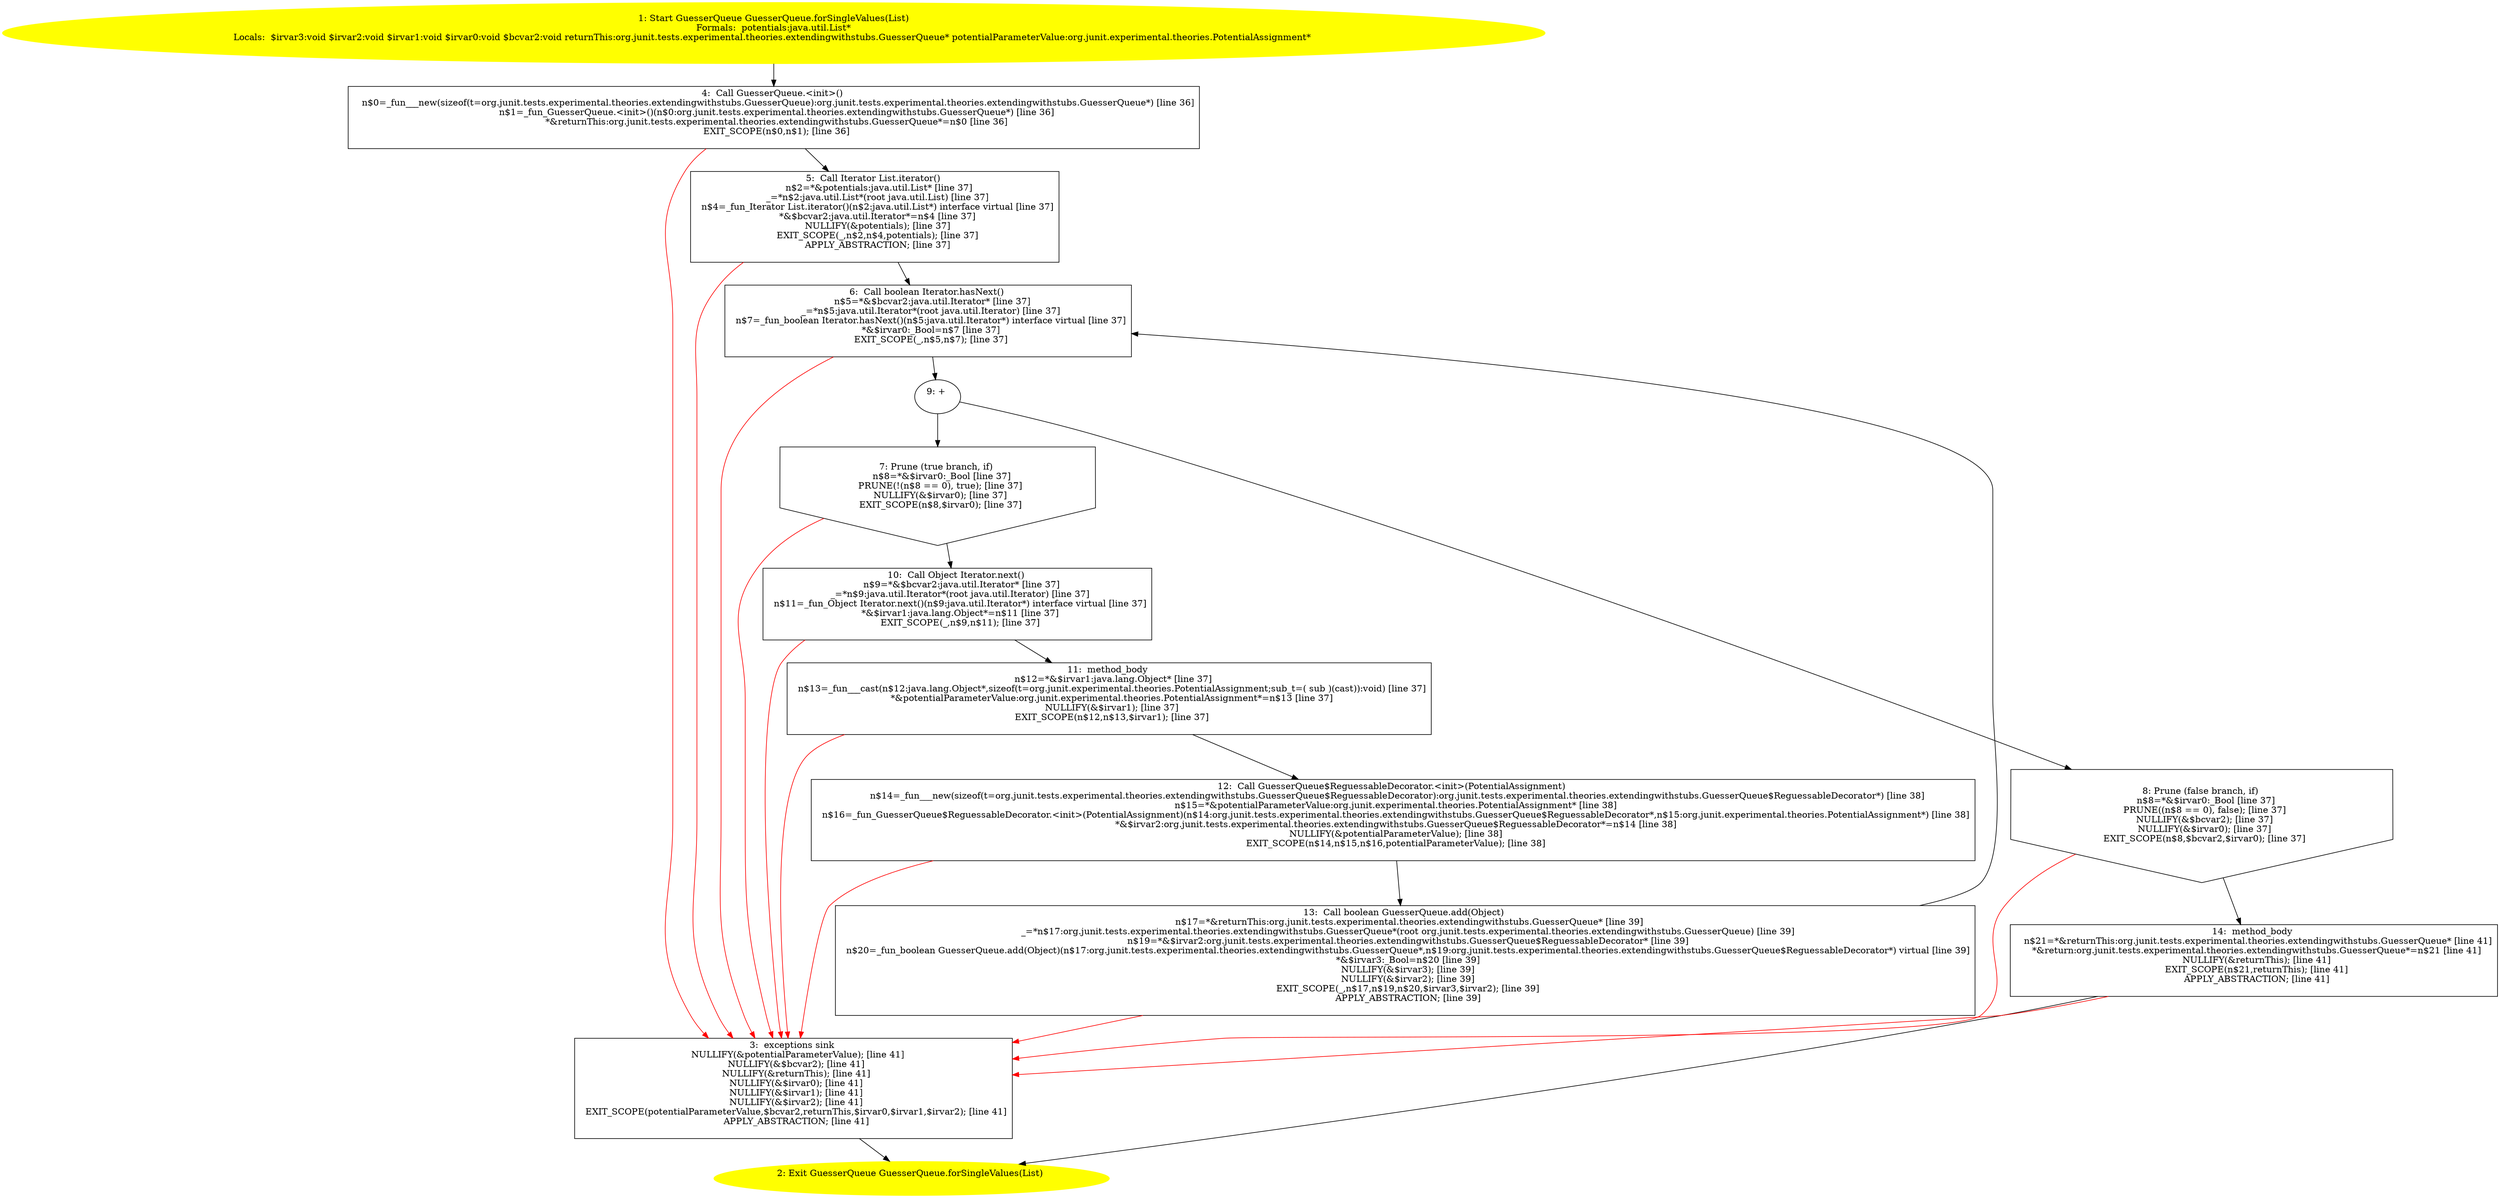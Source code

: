 /* @generated */
digraph cfg {
"org.junit.tests.experimental.theories.extendingwithstubs.GuesserQueue.forSingleValues(java.util.List.ab37975bd866b9421b56b6ad4c91cfb6_1" [label="1: Start GuesserQueue GuesserQueue.forSingleValues(List)\nFormals:  potentials:java.util.List*\nLocals:  $irvar3:void $irvar2:void $irvar1:void $irvar0:void $bcvar2:void returnThis:org.junit.tests.experimental.theories.extendingwithstubs.GuesserQueue* potentialParameterValue:org.junit.experimental.theories.PotentialAssignment* \n  " color=yellow style=filled]
	

	 "org.junit.tests.experimental.theories.extendingwithstubs.GuesserQueue.forSingleValues(java.util.List.ab37975bd866b9421b56b6ad4c91cfb6_1" -> "org.junit.tests.experimental.theories.extendingwithstubs.GuesserQueue.forSingleValues(java.util.List.ab37975bd866b9421b56b6ad4c91cfb6_4" ;
"org.junit.tests.experimental.theories.extendingwithstubs.GuesserQueue.forSingleValues(java.util.List.ab37975bd866b9421b56b6ad4c91cfb6_2" [label="2: Exit GuesserQueue GuesserQueue.forSingleValues(List) \n  " color=yellow style=filled]
	

"org.junit.tests.experimental.theories.extendingwithstubs.GuesserQueue.forSingleValues(java.util.List.ab37975bd866b9421b56b6ad4c91cfb6_3" [label="3:  exceptions sink \n   NULLIFY(&potentialParameterValue); [line 41]\n  NULLIFY(&$bcvar2); [line 41]\n  NULLIFY(&returnThis); [line 41]\n  NULLIFY(&$irvar0); [line 41]\n  NULLIFY(&$irvar1); [line 41]\n  NULLIFY(&$irvar2); [line 41]\n  EXIT_SCOPE(potentialParameterValue,$bcvar2,returnThis,$irvar0,$irvar1,$irvar2); [line 41]\n  APPLY_ABSTRACTION; [line 41]\n " shape="box"]
	

	 "org.junit.tests.experimental.theories.extendingwithstubs.GuesserQueue.forSingleValues(java.util.List.ab37975bd866b9421b56b6ad4c91cfb6_3" -> "org.junit.tests.experimental.theories.extendingwithstubs.GuesserQueue.forSingleValues(java.util.List.ab37975bd866b9421b56b6ad4c91cfb6_2" ;
"org.junit.tests.experimental.theories.extendingwithstubs.GuesserQueue.forSingleValues(java.util.List.ab37975bd866b9421b56b6ad4c91cfb6_4" [label="4:  Call GuesserQueue.<init>() \n   n$0=_fun___new(sizeof(t=org.junit.tests.experimental.theories.extendingwithstubs.GuesserQueue):org.junit.tests.experimental.theories.extendingwithstubs.GuesserQueue*) [line 36]\n  n$1=_fun_GuesserQueue.<init>()(n$0:org.junit.tests.experimental.theories.extendingwithstubs.GuesserQueue*) [line 36]\n  *&returnThis:org.junit.tests.experimental.theories.extendingwithstubs.GuesserQueue*=n$0 [line 36]\n  EXIT_SCOPE(n$0,n$1); [line 36]\n " shape="box"]
	

	 "org.junit.tests.experimental.theories.extendingwithstubs.GuesserQueue.forSingleValues(java.util.List.ab37975bd866b9421b56b6ad4c91cfb6_4" -> "org.junit.tests.experimental.theories.extendingwithstubs.GuesserQueue.forSingleValues(java.util.List.ab37975bd866b9421b56b6ad4c91cfb6_5" ;
	 "org.junit.tests.experimental.theories.extendingwithstubs.GuesserQueue.forSingleValues(java.util.List.ab37975bd866b9421b56b6ad4c91cfb6_4" -> "org.junit.tests.experimental.theories.extendingwithstubs.GuesserQueue.forSingleValues(java.util.List.ab37975bd866b9421b56b6ad4c91cfb6_3" [color="red" ];
"org.junit.tests.experimental.theories.extendingwithstubs.GuesserQueue.forSingleValues(java.util.List.ab37975bd866b9421b56b6ad4c91cfb6_5" [label="5:  Call Iterator List.iterator() \n   n$2=*&potentials:java.util.List* [line 37]\n  _=*n$2:java.util.List*(root java.util.List) [line 37]\n  n$4=_fun_Iterator List.iterator()(n$2:java.util.List*) interface virtual [line 37]\n  *&$bcvar2:java.util.Iterator*=n$4 [line 37]\n  NULLIFY(&potentials); [line 37]\n  EXIT_SCOPE(_,n$2,n$4,potentials); [line 37]\n  APPLY_ABSTRACTION; [line 37]\n " shape="box"]
	

	 "org.junit.tests.experimental.theories.extendingwithstubs.GuesserQueue.forSingleValues(java.util.List.ab37975bd866b9421b56b6ad4c91cfb6_5" -> "org.junit.tests.experimental.theories.extendingwithstubs.GuesserQueue.forSingleValues(java.util.List.ab37975bd866b9421b56b6ad4c91cfb6_6" ;
	 "org.junit.tests.experimental.theories.extendingwithstubs.GuesserQueue.forSingleValues(java.util.List.ab37975bd866b9421b56b6ad4c91cfb6_5" -> "org.junit.tests.experimental.theories.extendingwithstubs.GuesserQueue.forSingleValues(java.util.List.ab37975bd866b9421b56b6ad4c91cfb6_3" [color="red" ];
"org.junit.tests.experimental.theories.extendingwithstubs.GuesserQueue.forSingleValues(java.util.List.ab37975bd866b9421b56b6ad4c91cfb6_6" [label="6:  Call boolean Iterator.hasNext() \n   n$5=*&$bcvar2:java.util.Iterator* [line 37]\n  _=*n$5:java.util.Iterator*(root java.util.Iterator) [line 37]\n  n$7=_fun_boolean Iterator.hasNext()(n$5:java.util.Iterator*) interface virtual [line 37]\n  *&$irvar0:_Bool=n$7 [line 37]\n  EXIT_SCOPE(_,n$5,n$7); [line 37]\n " shape="box"]
	

	 "org.junit.tests.experimental.theories.extendingwithstubs.GuesserQueue.forSingleValues(java.util.List.ab37975bd866b9421b56b6ad4c91cfb6_6" -> "org.junit.tests.experimental.theories.extendingwithstubs.GuesserQueue.forSingleValues(java.util.List.ab37975bd866b9421b56b6ad4c91cfb6_9" ;
	 "org.junit.tests.experimental.theories.extendingwithstubs.GuesserQueue.forSingleValues(java.util.List.ab37975bd866b9421b56b6ad4c91cfb6_6" -> "org.junit.tests.experimental.theories.extendingwithstubs.GuesserQueue.forSingleValues(java.util.List.ab37975bd866b9421b56b6ad4c91cfb6_3" [color="red" ];
"org.junit.tests.experimental.theories.extendingwithstubs.GuesserQueue.forSingleValues(java.util.List.ab37975bd866b9421b56b6ad4c91cfb6_7" [label="7: Prune (true branch, if) \n   n$8=*&$irvar0:_Bool [line 37]\n  PRUNE(!(n$8 == 0), true); [line 37]\n  NULLIFY(&$irvar0); [line 37]\n  EXIT_SCOPE(n$8,$irvar0); [line 37]\n " shape="invhouse"]
	

	 "org.junit.tests.experimental.theories.extendingwithstubs.GuesserQueue.forSingleValues(java.util.List.ab37975bd866b9421b56b6ad4c91cfb6_7" -> "org.junit.tests.experimental.theories.extendingwithstubs.GuesserQueue.forSingleValues(java.util.List.ab37975bd866b9421b56b6ad4c91cfb6_10" ;
	 "org.junit.tests.experimental.theories.extendingwithstubs.GuesserQueue.forSingleValues(java.util.List.ab37975bd866b9421b56b6ad4c91cfb6_7" -> "org.junit.tests.experimental.theories.extendingwithstubs.GuesserQueue.forSingleValues(java.util.List.ab37975bd866b9421b56b6ad4c91cfb6_3" [color="red" ];
"org.junit.tests.experimental.theories.extendingwithstubs.GuesserQueue.forSingleValues(java.util.List.ab37975bd866b9421b56b6ad4c91cfb6_8" [label="8: Prune (false branch, if) \n   n$8=*&$irvar0:_Bool [line 37]\n  PRUNE((n$8 == 0), false); [line 37]\n  NULLIFY(&$bcvar2); [line 37]\n  NULLIFY(&$irvar0); [line 37]\n  EXIT_SCOPE(n$8,$bcvar2,$irvar0); [line 37]\n " shape="invhouse"]
	

	 "org.junit.tests.experimental.theories.extendingwithstubs.GuesserQueue.forSingleValues(java.util.List.ab37975bd866b9421b56b6ad4c91cfb6_8" -> "org.junit.tests.experimental.theories.extendingwithstubs.GuesserQueue.forSingleValues(java.util.List.ab37975bd866b9421b56b6ad4c91cfb6_14" ;
	 "org.junit.tests.experimental.theories.extendingwithstubs.GuesserQueue.forSingleValues(java.util.List.ab37975bd866b9421b56b6ad4c91cfb6_8" -> "org.junit.tests.experimental.theories.extendingwithstubs.GuesserQueue.forSingleValues(java.util.List.ab37975bd866b9421b56b6ad4c91cfb6_3" [color="red" ];
"org.junit.tests.experimental.theories.extendingwithstubs.GuesserQueue.forSingleValues(java.util.List.ab37975bd866b9421b56b6ad4c91cfb6_9" [label="9: + \n  " ]
	

	 "org.junit.tests.experimental.theories.extendingwithstubs.GuesserQueue.forSingleValues(java.util.List.ab37975bd866b9421b56b6ad4c91cfb6_9" -> "org.junit.tests.experimental.theories.extendingwithstubs.GuesserQueue.forSingleValues(java.util.List.ab37975bd866b9421b56b6ad4c91cfb6_7" ;
	 "org.junit.tests.experimental.theories.extendingwithstubs.GuesserQueue.forSingleValues(java.util.List.ab37975bd866b9421b56b6ad4c91cfb6_9" -> "org.junit.tests.experimental.theories.extendingwithstubs.GuesserQueue.forSingleValues(java.util.List.ab37975bd866b9421b56b6ad4c91cfb6_8" ;
"org.junit.tests.experimental.theories.extendingwithstubs.GuesserQueue.forSingleValues(java.util.List.ab37975bd866b9421b56b6ad4c91cfb6_10" [label="10:  Call Object Iterator.next() \n   n$9=*&$bcvar2:java.util.Iterator* [line 37]\n  _=*n$9:java.util.Iterator*(root java.util.Iterator) [line 37]\n  n$11=_fun_Object Iterator.next()(n$9:java.util.Iterator*) interface virtual [line 37]\n  *&$irvar1:java.lang.Object*=n$11 [line 37]\n  EXIT_SCOPE(_,n$9,n$11); [line 37]\n " shape="box"]
	

	 "org.junit.tests.experimental.theories.extendingwithstubs.GuesserQueue.forSingleValues(java.util.List.ab37975bd866b9421b56b6ad4c91cfb6_10" -> "org.junit.tests.experimental.theories.extendingwithstubs.GuesserQueue.forSingleValues(java.util.List.ab37975bd866b9421b56b6ad4c91cfb6_11" ;
	 "org.junit.tests.experimental.theories.extendingwithstubs.GuesserQueue.forSingleValues(java.util.List.ab37975bd866b9421b56b6ad4c91cfb6_10" -> "org.junit.tests.experimental.theories.extendingwithstubs.GuesserQueue.forSingleValues(java.util.List.ab37975bd866b9421b56b6ad4c91cfb6_3" [color="red" ];
"org.junit.tests.experimental.theories.extendingwithstubs.GuesserQueue.forSingleValues(java.util.List.ab37975bd866b9421b56b6ad4c91cfb6_11" [label="11:  method_body \n   n$12=*&$irvar1:java.lang.Object* [line 37]\n  n$13=_fun___cast(n$12:java.lang.Object*,sizeof(t=org.junit.experimental.theories.PotentialAssignment;sub_t=( sub )(cast)):void) [line 37]\n  *&potentialParameterValue:org.junit.experimental.theories.PotentialAssignment*=n$13 [line 37]\n  NULLIFY(&$irvar1); [line 37]\n  EXIT_SCOPE(n$12,n$13,$irvar1); [line 37]\n " shape="box"]
	

	 "org.junit.tests.experimental.theories.extendingwithstubs.GuesserQueue.forSingleValues(java.util.List.ab37975bd866b9421b56b6ad4c91cfb6_11" -> "org.junit.tests.experimental.theories.extendingwithstubs.GuesserQueue.forSingleValues(java.util.List.ab37975bd866b9421b56b6ad4c91cfb6_12" ;
	 "org.junit.tests.experimental.theories.extendingwithstubs.GuesserQueue.forSingleValues(java.util.List.ab37975bd866b9421b56b6ad4c91cfb6_11" -> "org.junit.tests.experimental.theories.extendingwithstubs.GuesserQueue.forSingleValues(java.util.List.ab37975bd866b9421b56b6ad4c91cfb6_3" [color="red" ];
"org.junit.tests.experimental.theories.extendingwithstubs.GuesserQueue.forSingleValues(java.util.List.ab37975bd866b9421b56b6ad4c91cfb6_12" [label="12:  Call GuesserQueue$ReguessableDecorator.<init>(PotentialAssignment) \n   n$14=_fun___new(sizeof(t=org.junit.tests.experimental.theories.extendingwithstubs.GuesserQueue$ReguessableDecorator):org.junit.tests.experimental.theories.extendingwithstubs.GuesserQueue$ReguessableDecorator*) [line 38]\n  n$15=*&potentialParameterValue:org.junit.experimental.theories.PotentialAssignment* [line 38]\n  n$16=_fun_GuesserQueue$ReguessableDecorator.<init>(PotentialAssignment)(n$14:org.junit.tests.experimental.theories.extendingwithstubs.GuesserQueue$ReguessableDecorator*,n$15:org.junit.experimental.theories.PotentialAssignment*) [line 38]\n  *&$irvar2:org.junit.tests.experimental.theories.extendingwithstubs.GuesserQueue$ReguessableDecorator*=n$14 [line 38]\n  NULLIFY(&potentialParameterValue); [line 38]\n  EXIT_SCOPE(n$14,n$15,n$16,potentialParameterValue); [line 38]\n " shape="box"]
	

	 "org.junit.tests.experimental.theories.extendingwithstubs.GuesserQueue.forSingleValues(java.util.List.ab37975bd866b9421b56b6ad4c91cfb6_12" -> "org.junit.tests.experimental.theories.extendingwithstubs.GuesserQueue.forSingleValues(java.util.List.ab37975bd866b9421b56b6ad4c91cfb6_13" ;
	 "org.junit.tests.experimental.theories.extendingwithstubs.GuesserQueue.forSingleValues(java.util.List.ab37975bd866b9421b56b6ad4c91cfb6_12" -> "org.junit.tests.experimental.theories.extendingwithstubs.GuesserQueue.forSingleValues(java.util.List.ab37975bd866b9421b56b6ad4c91cfb6_3" [color="red" ];
"org.junit.tests.experimental.theories.extendingwithstubs.GuesserQueue.forSingleValues(java.util.List.ab37975bd866b9421b56b6ad4c91cfb6_13" [label="13:  Call boolean GuesserQueue.add(Object) \n   n$17=*&returnThis:org.junit.tests.experimental.theories.extendingwithstubs.GuesserQueue* [line 39]\n  _=*n$17:org.junit.tests.experimental.theories.extendingwithstubs.GuesserQueue*(root org.junit.tests.experimental.theories.extendingwithstubs.GuesserQueue) [line 39]\n  n$19=*&$irvar2:org.junit.tests.experimental.theories.extendingwithstubs.GuesserQueue$ReguessableDecorator* [line 39]\n  n$20=_fun_boolean GuesserQueue.add(Object)(n$17:org.junit.tests.experimental.theories.extendingwithstubs.GuesserQueue*,n$19:org.junit.tests.experimental.theories.extendingwithstubs.GuesserQueue$ReguessableDecorator*) virtual [line 39]\n  *&$irvar3:_Bool=n$20 [line 39]\n  NULLIFY(&$irvar3); [line 39]\n  NULLIFY(&$irvar2); [line 39]\n  EXIT_SCOPE(_,n$17,n$19,n$20,$irvar3,$irvar2); [line 39]\n  APPLY_ABSTRACTION; [line 39]\n " shape="box"]
	

	 "org.junit.tests.experimental.theories.extendingwithstubs.GuesserQueue.forSingleValues(java.util.List.ab37975bd866b9421b56b6ad4c91cfb6_13" -> "org.junit.tests.experimental.theories.extendingwithstubs.GuesserQueue.forSingleValues(java.util.List.ab37975bd866b9421b56b6ad4c91cfb6_6" ;
	 "org.junit.tests.experimental.theories.extendingwithstubs.GuesserQueue.forSingleValues(java.util.List.ab37975bd866b9421b56b6ad4c91cfb6_13" -> "org.junit.tests.experimental.theories.extendingwithstubs.GuesserQueue.forSingleValues(java.util.List.ab37975bd866b9421b56b6ad4c91cfb6_3" [color="red" ];
"org.junit.tests.experimental.theories.extendingwithstubs.GuesserQueue.forSingleValues(java.util.List.ab37975bd866b9421b56b6ad4c91cfb6_14" [label="14:  method_body \n   n$21=*&returnThis:org.junit.tests.experimental.theories.extendingwithstubs.GuesserQueue* [line 41]\n  *&return:org.junit.tests.experimental.theories.extendingwithstubs.GuesserQueue*=n$21 [line 41]\n  NULLIFY(&returnThis); [line 41]\n  EXIT_SCOPE(n$21,returnThis); [line 41]\n  APPLY_ABSTRACTION; [line 41]\n " shape="box"]
	

	 "org.junit.tests.experimental.theories.extendingwithstubs.GuesserQueue.forSingleValues(java.util.List.ab37975bd866b9421b56b6ad4c91cfb6_14" -> "org.junit.tests.experimental.theories.extendingwithstubs.GuesserQueue.forSingleValues(java.util.List.ab37975bd866b9421b56b6ad4c91cfb6_2" ;
	 "org.junit.tests.experimental.theories.extendingwithstubs.GuesserQueue.forSingleValues(java.util.List.ab37975bd866b9421b56b6ad4c91cfb6_14" -> "org.junit.tests.experimental.theories.extendingwithstubs.GuesserQueue.forSingleValues(java.util.List.ab37975bd866b9421b56b6ad4c91cfb6_3" [color="red" ];
}
